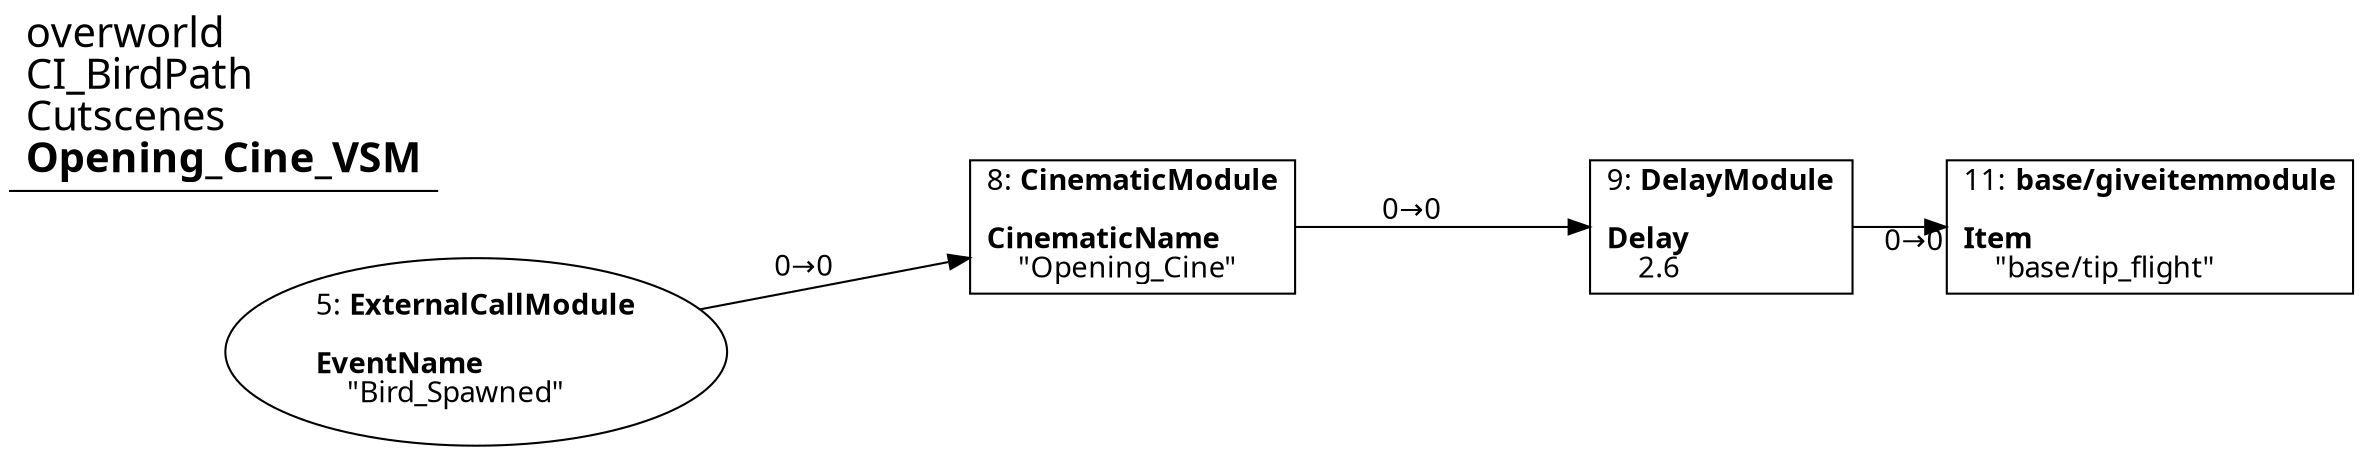 digraph {
    layout = fdp;
    overlap = prism;
    sep = "+16";
    splines = spline;

    node [ shape = box ];

    graph [ fontname = "Segoe UI" ];
    node [ fontname = "Segoe UI" ];
    edge [ fontname = "Segoe UI" ];

    5 [ label = <5: <b>ExternalCallModule</b><br/><br/><b>EventName</b><br align="left"/>    &quot;Bird_Spawned&quot;<br align="left"/>> ];
    5 [ shape = oval ]
    5 [ pos = "-0.266,-0.30100003!" ];
    5 -> 8 [ label = "0→0" ];

    8 [ label = <8: <b>CinematicModule</b><br/><br/><b>CinematicName</b><br align="left"/>    &quot;Opening_Cine&quot;<br align="left"/>> ];
    8 [ pos = "0.022000002,-0.30100003!" ];
    8 -> 9 [ label = "0→0" ];

    9 [ label = <9: <b>DelayModule</b><br/><br/><b>Delay</b><br align="left"/>    2.6<br align="left"/>> ];
    9 [ pos = "0.23900001,-0.30100003!" ];
    9 -> 11 [ label = "0→0" ];

    11 [ label = <11: <b>base/giveitemmodule</b><br/><br/><b>Item</b><br align="left"/>    &quot;base/tip_flight&quot;<br align="left"/>> ];
    11 [ pos = "0.397,-0.30100003!" ];

    title [ pos = "-0.26700002,-0.3!" ];
    title [ shape = underline ];
    title [ label = <<font point-size="20">overworld<br align="left"/>CI_BirdPath<br align="left"/>Cutscenes<br align="left"/><b>Opening_Cine_VSM</b><br align="left"/></font>> ];
}
